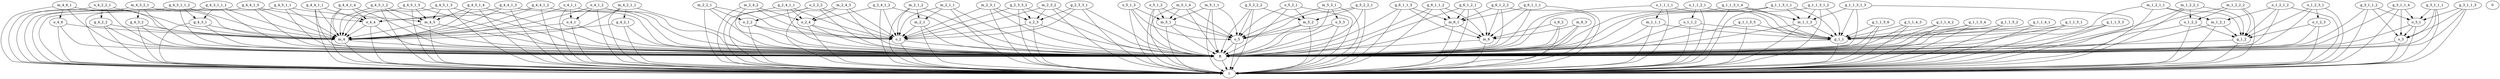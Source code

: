 digraph G {
  g_6_1_2_2;
  g_6_1_1_3;
  o_4_1;
  g_2_4_1_2;
  m_5_2;
  o_5_1_3;
  m_5_1;
  o_4_4;
  g_4_3_1_1_2;
  m_5_3_1;
  g_4_4_1_3;
  g_6_1_1_2;
  o_2_2;
  m_6;
  g_4_5_1_2;
  g_5_2_2_1;
  m_2_4_2;
  g_4_5_1_4;
  g_6_1_1_1;
  m_2_1_2;
  g_1_1_4_3;
  g_1_1_5_1;
  g_1_1_5_5;
  m_2_4_3;
  o_2;
  g_2_4_1_1;
  m_2_1_1;
  g_5_2_2_2;
  g_4_2_2;
  g_4_4_1_1;
  o_1_1_2_1;
  m_4_5;
  g_1_1_5_6;
  m_1_2_2_2;
  o_3;
  m_2_3_1;
  0;
  m_2_1;
  m_1_1_1;
  g_4_4_1_2;
  g_1_1_5_3;
  g_1_1_3_1_4;
  o_5_2_1;
  g_1_1_3_1_1;
  m_1_2_1_1;
  g_2_3_3_2;
  g_1_1_4_2;
  g_4_3_1_1_1;
  g_6_1_2_1;
  g_1_1_5_4;
  o_3_1;
  o_2_3;
  g_4_2_1;
  o_1_2_3_1;
  g_4_5_1_5;
  g_1_1_3_1_3;
  o_5_1_2;
  o_1_2_1_2;
  g_3_1_1_2;
  m_2_2_1;
  g_1_2;
  m_2_3_2;
  o_4_1_1;
  o_1_2_3;
  g_4_5_1_1;
  1;
  o_2_4;
  o_6_2;
  m_1_1_3;
  o_4_2_2_1;
  o_5;
  R;
  m_1_2_2_1;
  m_6_1;
  m_5_1_4;
  g_1_1;
  m_5_1_1;
  g_2_3_3_1;
  g_4_4_1_4;
  m_1_2_1;
  o_5_3;
  g_4_3_1;
  g_1_1_5_2;
  m_4_2_1_1;
  m_4_6_1;
  g_1_1_3_1_2;
  m_4_3_2_1;
  m_6_3;
  o_4_6;
  g_4_4_1_5;
  m_4;
  g_1_1_4_1;
  g_3_1_1_4;
  o_2_2_2;
  g_3_1_1_1;
  g_3_1_1_3;
  o_1_1_2;
  o_1_2_2;
  o_4_1_2;
  g_4_5_1_3;
  o_1_1_1_1;
  g_4_3_2;
  m_2_2_1 -> o_2_2;
  m_2_1_2 -> m_2_1;
  g_1_1 -> R;
  m_4_2_1_1 -> g_4_2_1;
  g_4_5_1_5 -> m_4_5;
  g_3_1_1_3 -> o_3_1;
  g_1_1_3_1_3 -> m_1_1_3;
  o_1_1_1_1 -> m_1_1_1;
  o_5 -> R;
  o_2_2_2 -> o_2_2;
  m_4_5 -> m_4;
  g_5_2_2_1 -> m_5_2;
  m_1_2_1_1 -> m_1_2_1;
  g_1_1_4_1 -> g_1_1;
  g_1_1_5_3 -> g_1_1;
  m_2_1_1 -> m_2_1;
  m_2_3_1 -> o_2_3;
  g_1_1_3_1_1 -> m_1_1_3;
  g_4_2_2 -> m_4;
  m_5_2 -> o_5;
  g_1_1_5_2 -> g_1_1;
  m_6_1 -> m_6;
  o_2_3 -> o_2;
  g_6_1_2_2 -> m_6_1;
  g_4_3_2 -> m_4;
  g_4_2_1 -> m_4;
  o_5_2_1 -> m_5_2;
  g_2_3_3_2 -> o_2_3;
  m_6_3 -> m_6;
  m_1_2_1 -> g_1_2;
  o_4_1 -> m_4;
  o_1_1_2_1 -> o_1_1_2;
  g_4_5_1_4 -> m_4_5;
  g_1_1_4_3 -> g_1_1;
  g_2_4_1_2 -> o_2_4;
  o_5_3 -> o_5;
  m_4_6_1 -> o_4_6;
  o_1_2_2 -> g_1_2;
  g_6_1_1_1 -> m_6_1;
  m_2_4_2 -> o_2_4;
  o_4_6 -> m_4;
  g_4_4_1_1 -> o_4_4;
  g_1_1_4_2 -> g_1_1;
  o_1_1_2 -> g_1_1;
  g_1_1_5_6 -> g_1_1;
  o_6_2 -> m_6;
  R -> 1;
  o_1_2_3 -> g_1_2;
  g_4_3_1_1_2 -> g_4_3_1;
  m_2_4_3 -> o_2_4;
  o_1_2_1_2 -> m_1_2_1;
  o_2_4 -> o_2;
  g_3_1_1_2 -> o_3_1;
  g_4_4_1_2 -> o_4_4;
  o_5_1_2 -> m_5_1;
  g_1_2 -> R;
  m_5_1_1 -> m_5_1;
  o_4_1_2 -> o_4_1;
  o_3 -> R;
  g_4_4_1_5 -> o_4_4;
  o_4_1_1 -> o_4_1;
  o_3_1 -> o_3;
  g_4_3_1 -> m_4;
  g_5_2_2_2 -> m_5_2;
  g_4_5_1_2 -> m_4_5;
  g_1_1_3_1_2 -> m_1_1_3;
  g_3_1_1_1 -> o_3_1;
  g_4_4_1_4 -> o_4_4;
  g_1_1_5_4 -> g_1_1;
  g_4_5_1_1 -> m_4_5;
  m_1_2_2_2 -> o_1_2_2;
  m_4 -> R;
  o_2_2 -> o_2;
  o_1_2_3_1 -> o_1_2_3;
  o_4_4 -> m_4;
  m_1_2_2_1 -> o_1_2_2;
  m_2_1 -> o_2;
  m_5_1_4 -> m_5_1;
  g_4_3_1_1_1 -> g_4_3_1;
  g_2_4_1_1 -> o_2_4;
  m_2_3_2 -> o_2_3;
  g_1_1_5_1 -> g_1_1;
  g_4_5_1_3 -> m_4_5;
  m_4_3_2_1 -> g_4_3_2;
  g_4_4_1_3 -> o_4_4;
  m_6 -> R;
  o_5_1_3 -> m_5_1;
  o_4_2_2_1 -> g_4_2_2;
  m_5_3_1 -> o_5_3;
  m_1_1_3 -> g_1_1;
  g_1_1_5_5 -> g_1_1;
  m_1_1_1 -> g_1_1;
  o_2 -> R;
  g_6_1_1_2 -> m_6_1;
  g_1_1_3_1_4 -> m_1_1_3;
  g_2_3_3_1 -> o_2_3;
  m_5_1 -> o_5;
  g_6_1_2_1 -> m_6_1;
  g_6_1_1_3 -> m_6_1;
  g_3_1_1_4 -> o_3_1;
  g_6_1_2_2 -> m_6;
  g_6_1_1_3 -> m_6;
  o_4_1 -> R;
  g_2_4_1_2 -> o_2;
  m_5_2 -> R;
  o_5_1_3 -> o_5;
  m_5_1 -> R;
  o_4_4 -> R;
  g_4_3_1_1_2 -> m_4;
  m_5_3_1 -> o_5;
  g_4_4_1_3 -> m_4;
  g_4_4_1_3 -> R;
  g_6_1_1_2 -> m_6;
  o_2_2 -> R;
  m_6 -> 1;
  g_4_5_1_2 -> m_4;
  g_5_2_2_1 -> R;
  g_5_2_2_1 -> o_5;
  m_2_4_2 -> o_2;
  g_4_5_1_4 -> m_4;
  g_6_1_1_1 -> m_6;
  m_2_1_2 -> o_2;
  g_1_1_4_3 -> R;
  g_1_1_5_1 -> R;
  g_1_1_5_5 -> R;
  m_2_4_3 -> o_2;
  o_2 -> 1;
  g_2_4_1_1 -> o_2;
  m_2_1_1 -> o_2;
  g_5_2_2_2 -> R;
  g_5_2_2_2 -> o_5;
  g_4_2_2 -> R;
  g_4_4_1_1 -> m_4;
  g_4_4_1_1 -> R;
  o_1_1_2_1 -> g_1_1;
  m_4_5 -> R;
  g_1_1_5_6 -> R;
  m_1_2_2_2 -> g_1_2;
  o_3 -> 1;
  m_2_3_1 -> o_2;
  m_2_1 -> R;
  m_2_1 -> 1;
  m_1_1_1 -> R;
  g_4_4_1_2 -> m_4;
  g_4_4_1_2 -> R;
  g_1_1_5_3 -> R;
  g_1_1_3_1_4 -> g_1_1;
  o_5_2_1 -> R;
  o_5_2_1 -> o_5;
  g_1_1_3_1_1 -> g_1_1;
  m_1_2_1_1 -> g_1_2;
  g_2_3_3_2 -> o_2;
  g_1_1_4_2 -> R;
  g_4_3_1_1_1 -> m_4;
  g_6_1_2_1 -> m_6;
  g_1_1_5_4 -> R;
  o_3_1 -> R;
  o_3_1 -> 1;
  o_2_3 -> R;
  o_2_3 -> 1;
  g_4_2_1 -> R;
  o_1_2_3_1 -> g_1_2;
  g_4_5_1_5 -> m_4;
  g_4_5_1_5 -> R;
  g_1_1_3_1_3 -> g_1_1;
  o_5_1_2 -> R;
  o_5_1_2 -> o_5;
  o_1_2_1_2 -> g_1_2;
  g_3_1_1_2 -> R;
  g_3_1_1_2 -> 1;
  g_3_1_1_2 -> o_3;
  m_2_2_1 -> o_2;
  m_2_2_1 -> R;
  g_1_2 -> 1;
  m_2_3_2 -> o_2;
  m_2_3_2 -> R;
  m_2_3_2 -> 1;
  o_4_1_1 -> m_4;
  o_4_1_1 -> R;
  o_1_2_3 -> R;
  o_1_2_3 -> 1;
  g_4_5_1_1 -> m_4;
  g_4_5_1_1 -> R;
  o_2_4 -> R;
  o_2_4 -> 1;
  o_6_2 -> R;
  o_6_2 -> 1;
  m_1_1_3 -> R;
  o_4_2_2_1 -> m_4;
  o_4_2_2_1 -> R;
  o_5 -> 1;
  m_1_2_2_1 -> g_1_2;
  m_6_1 -> R;
  m_6_1 -> 1;
  m_5_1_4 -> R;
  m_5_1_4 -> o_5;
  g_1_1 -> 1;
  m_5_1_1 -> R;
  m_5_1_1 -> o_5;
  g_2_3_3_1 -> o_2;
  g_2_3_3_1 -> R;
  g_2_3_3_1 -> 1;
  g_4_4_1_4 -> m_4;
  g_4_4_1_4 -> R;
  m_1_2_1 -> R;
  m_1_2_1 -> 1;
  o_5_3 -> R;
  o_5_3 -> 1;
  g_4_3_1 -> R;
  g_1_1_5_2 -> R;
  g_1_1_5_2 -> 1;
  m_4_2_1_1 -> m_4;
  m_4_2_1_1 -> R;
  m_4_6_1 -> m_4;
  g_1_1_3_1_2 -> R;
  g_1_1_3_1_2 -> g_1_1;
  m_4_3_2_1 -> m_4;
  m_6_3 -> R;
  m_6_3 -> 1;
  o_4_6 -> R;
  g_4_4_1_5 -> m_4;
  g_4_4_1_5 -> R;
  m_4 -> 1;
  g_1_1_4_1 -> R;
  g_1_1_4_1 -> 1;
  g_3_1_1_4 -> R;
  g_3_1_1_4 -> 1;
  g_3_1_1_4 -> o_3;
  o_2_2_2 -> o_2;
  o_2_2_2 -> R;
  g_3_1_1_1 -> R;
  g_3_1_1_1 -> 1;
  g_3_1_1_1 -> o_3;
  g_3_1_1_3 -> R;
  g_3_1_1_3 -> 1;
  g_3_1_1_3 -> o_3;
  o_1_1_2 -> R;
  o_1_1_2 -> 1;
  o_1_2_2 -> R;
  o_1_2_2 -> 1;
  o_4_1_2 -> m_4;
  o_4_1_2 -> R;
  g_4_5_1_3 -> m_4;
  g_4_5_1_3 -> R;
  o_1_1_1_1 -> R;
  o_1_1_1_1 -> g_1_1;
  g_4_3_2 -> R;
  g_4_3_2 -> 1;
  g_6_1_2_2 -> R;
  g_6_1_2_2 -> 1;
  g_6_1_1_3 -> R;
  g_6_1_1_3 -> 1;
  o_4_1 -> 1;
  g_2_4_1_2 -> R;
  g_2_4_1_2 -> 1;
  m_5_2 -> 1;
  o_5_1_3 -> R;
  o_5_1_3 -> 1;
  m_5_1 -> 1;
  o_4_4 -> 1;
  g_4_3_1_1_2 -> R;
  g_4_3_1_1_2 -> 1;
  m_5_3_1 -> R;
  m_5_3_1 -> 1;
  g_4_4_1_3 -> 1;
  g_6_1_1_2 -> R;
  g_6_1_1_2 -> 1;
  o_2_2 -> 1;
  g_4_5_1_2 -> R;
  g_4_5_1_2 -> 1;
  g_5_2_2_1 -> 1;
  m_2_4_2 -> R;
  m_2_4_2 -> 1;
  g_4_5_1_4 -> R;
  g_4_5_1_4 -> 1;
  g_6_1_1_1 -> R;
  g_6_1_1_1 -> 1;
  m_2_1_2 -> R;
  m_2_1_2 -> 1;
  g_1_1_4_3 -> 1;
  g_1_1_5_1 -> 1;
  g_1_1_5_5 -> 1;
  m_2_4_3 -> R;
  m_2_4_3 -> 1;
  g_2_4_1_1 -> R;
  g_2_4_1_1 -> 1;
  m_2_1_1 -> R;
  m_2_1_1 -> 1;
  g_5_2_2_2 -> 1;
  g_4_2_2 -> 1;
  g_4_4_1_1 -> 1;
  o_1_1_2_1 -> R;
  o_1_1_2_1 -> 1;
  m_4_5 -> 1;
  g_1_1_5_6 -> 1;
  m_1_2_2_2 -> R;
  m_1_2_2_2 -> 1;
  m_2_3_1 -> R;
  m_2_3_1 -> 1;
  m_1_1_1 -> 1;
  g_4_4_1_2 -> 1;
  g_1_1_5_3 -> 1;
  g_1_1_3_1_4 -> R;
  g_1_1_3_1_4 -> 1;
  o_5_2_1 -> 1;
  g_1_1_3_1_1 -> R;
  g_1_1_3_1_1 -> 1;
  m_1_2_1_1 -> R;
  m_1_2_1_1 -> 1;
  g_2_3_3_2 -> R;
  g_2_3_3_2 -> 1;
  g_1_1_4_2 -> 1;
  g_4_3_1_1_1 -> R;
  g_4_3_1_1_1 -> 1;
  g_6_1_2_1 -> R;
  g_6_1_2_1 -> 1;
  g_1_1_5_4 -> 1;
  g_4_2_1 -> 1;
  o_1_2_3_1 -> R;
  o_1_2_3_1 -> 1;
  g_4_5_1_5 -> 1;
  g_1_1_3_1_3 -> R;
  g_1_1_3_1_3 -> 1;
  o_5_1_2 -> 1;
  o_1_2_1_2 -> R;
  o_1_2_1_2 -> 1;
  m_2_2_1 -> 1;
  o_4_1_1 -> 1;
  g_4_5_1_1 -> 1;
  m_1_1_3 -> 1;
  o_4_2_2_1 -> 1;
  m_1_2_2_1 -> R;
  m_1_2_2_1 -> 1;
  m_5_1_4 -> 1;
  m_5_1_1 -> 1;
  g_4_4_1_4 -> 1;
  g_4_3_1 -> 1;
  m_4_2_1_1 -> 1;
  m_4_6_1 -> R;
  m_4_6_1 -> 1;
  g_1_1_3_1_2 -> 1;
  m_4_3_2_1 -> R;
  m_4_3_2_1 -> 1;
  o_4_6 -> 1;
  g_4_4_1_5 -> 1;
  o_2_2_2 -> 1;
  o_4_1_2 -> 1;
  g_4_5_1_3 -> 1;
  o_1_1_1_1 -> 1;
}
